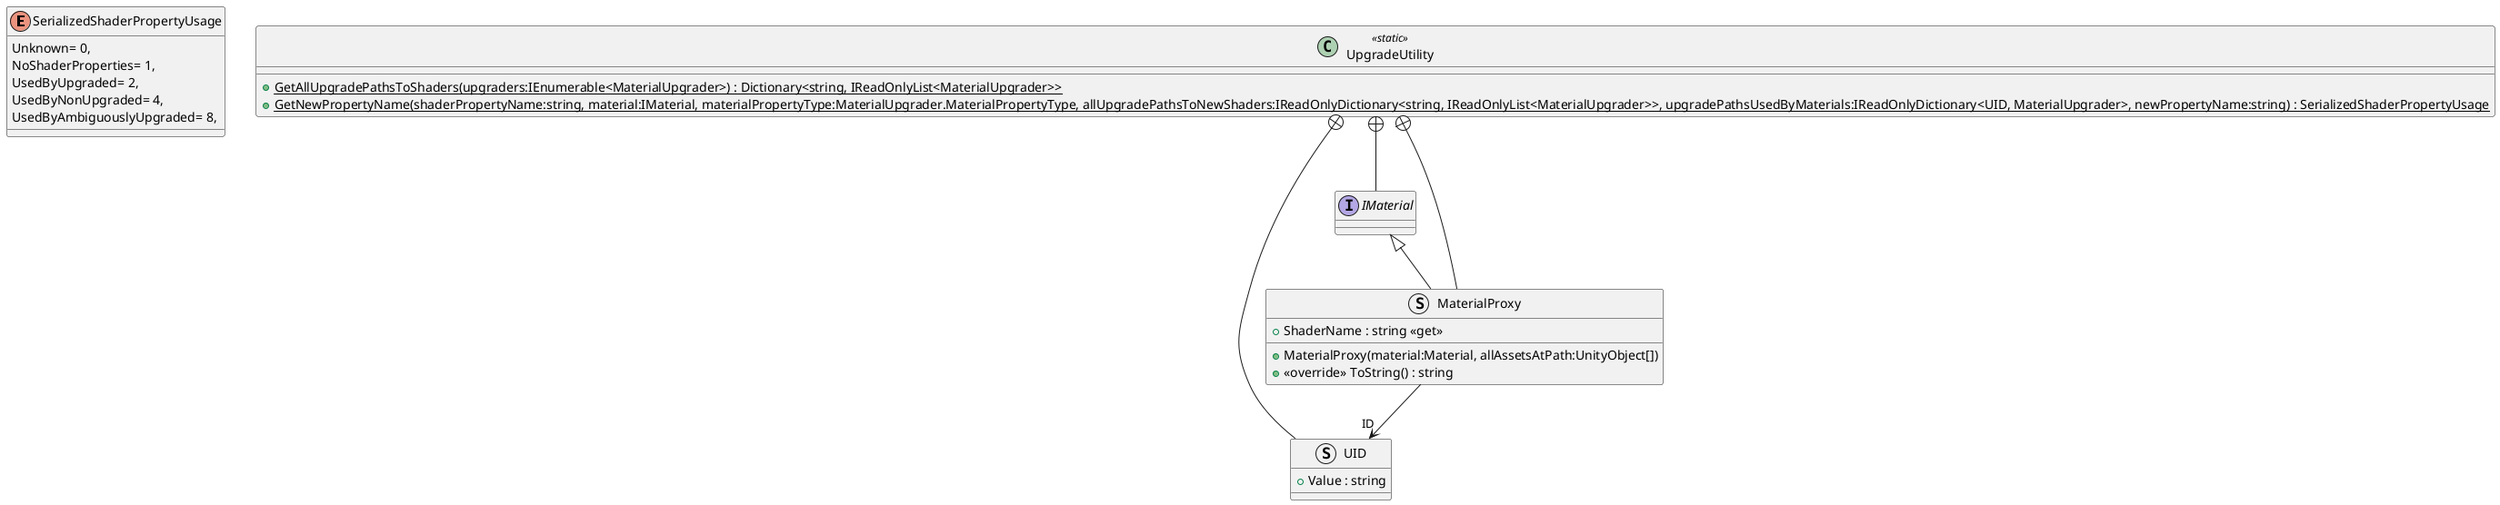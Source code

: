 @startuml
enum SerializedShaderPropertyUsage {
    Unknown= 0,
    NoShaderProperties= 1,
    UsedByUpgraded= 2,
    UsedByNonUpgraded= 4,
    UsedByAmbiguouslyUpgraded= 8,
}
class UpgradeUtility <<static>> {
    + {static} GetAllUpgradePathsToShaders(upgraders:IEnumerable<MaterialUpgrader>) : Dictionary<string, IReadOnlyList<MaterialUpgrader>>
    + {static} GetNewPropertyName(shaderPropertyName:string, material:IMaterial, materialPropertyType:MaterialUpgrader.MaterialPropertyType, allUpgradePathsToNewShaders:IReadOnlyDictionary<string, IReadOnlyList<MaterialUpgrader>>, upgradePathsUsedByMaterials:IReadOnlyDictionary<UID, MaterialUpgrader>, newPropertyName:string) : SerializedShaderPropertyUsage
}
struct UID {
    + Value : string
}
interface IMaterial {
}
struct MaterialProxy {
    + MaterialProxy(material:Material, allAssetsAtPath:UnityObject[])
    + ShaderName : string <<get>>
    + <<override>> ToString() : string
}
UpgradeUtility +-- UID
UpgradeUtility +-- IMaterial
UpgradeUtility +-- MaterialProxy
IMaterial <|-- MaterialProxy
MaterialProxy --> "ID" UID
@enduml

